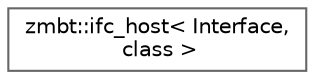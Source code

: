 digraph "Graphical Class Hierarchy"
{
 // LATEX_PDF_SIZE
  bgcolor="transparent";
  edge [fontname=Helvetica,fontsize=10,labelfontname=Helvetica,labelfontsize=10];
  node [fontname=Helvetica,fontsize=10,shape=box,height=0.2,width=0.4];
  rankdir="LR";
  Node0 [id="Node000000",label="zmbt::ifc_host\< Interface,\l class \>",height=0.2,width=0.4,color="grey40", fillcolor="white", style="filled",URL="$structzmbt_1_1ifc__host.html",tooltip=" "];
}
